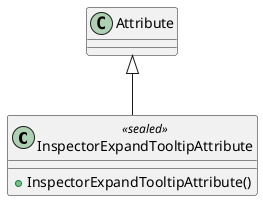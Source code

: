 @startuml
class InspectorExpandTooltipAttribute <<sealed>> {
    + InspectorExpandTooltipAttribute()
}
Attribute <|-- InspectorExpandTooltipAttribute
@enduml
